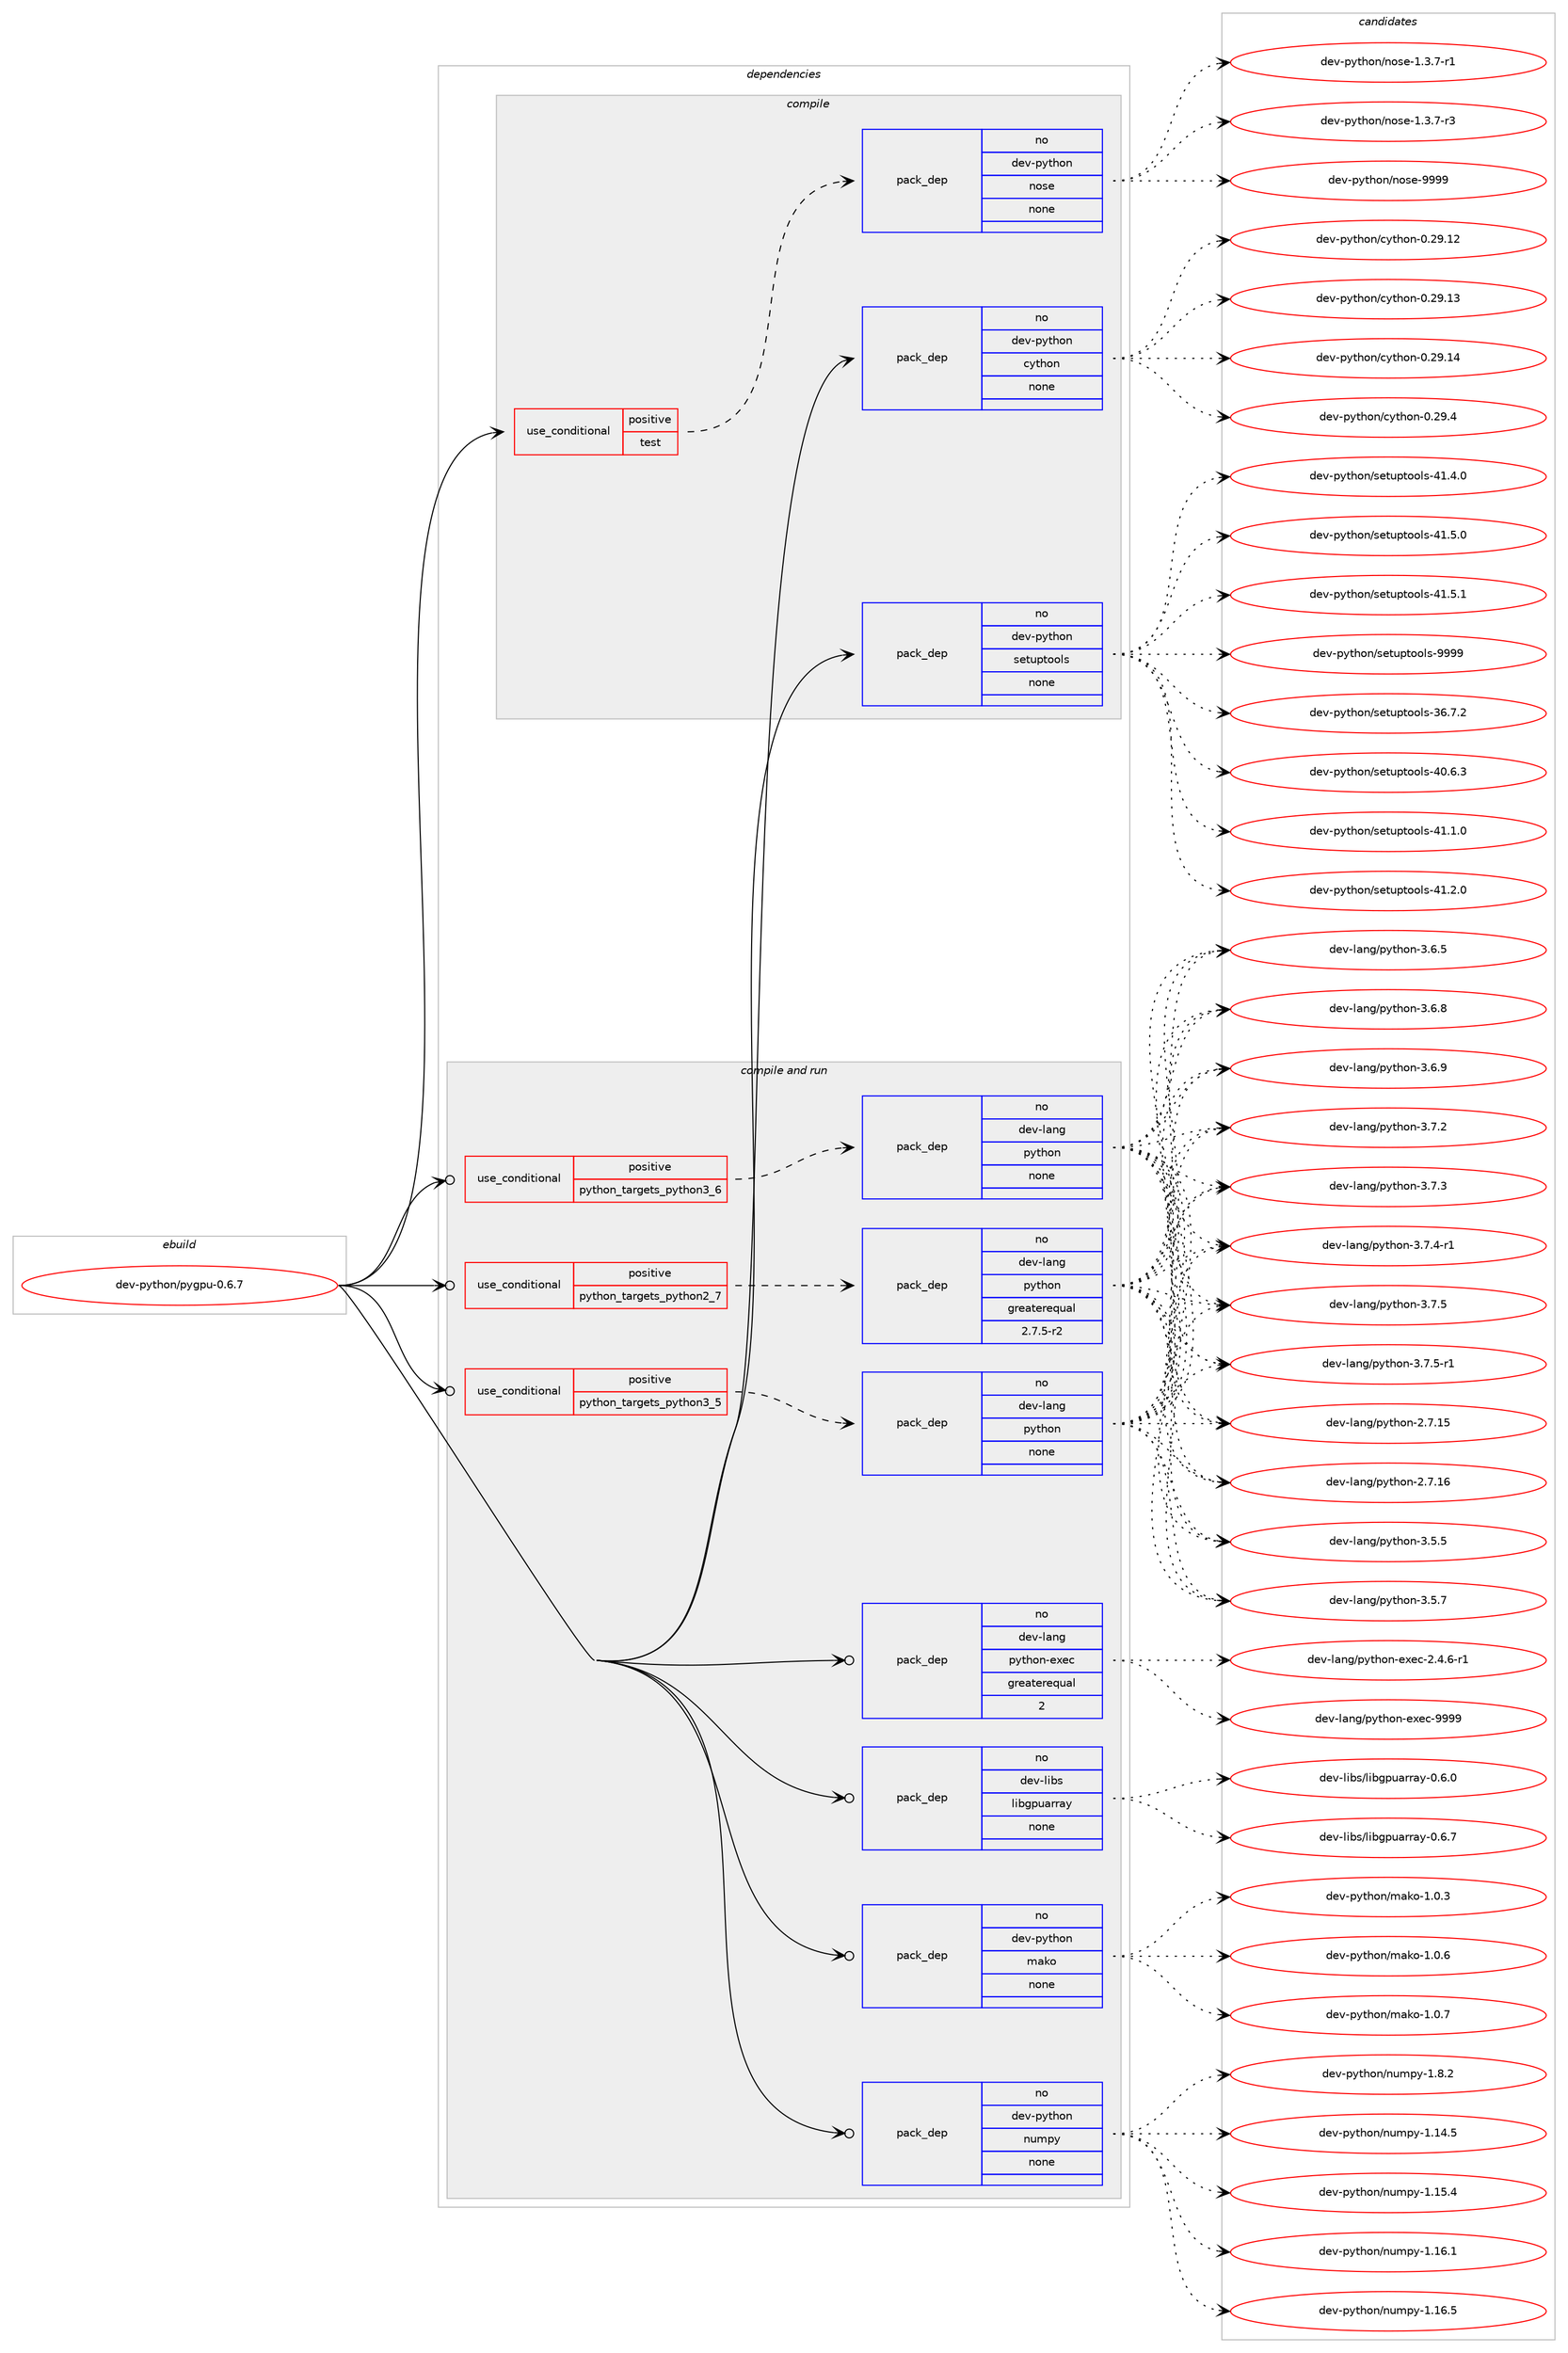 digraph prolog {

# *************
# Graph options
# *************

newrank=true;
concentrate=true;
compound=true;
graph [rankdir=LR,fontname=Helvetica,fontsize=10,ranksep=1.5];#, ranksep=2.5, nodesep=0.2];
edge  [arrowhead=vee];
node  [fontname=Helvetica,fontsize=10];

# **********
# The ebuild
# **********

subgraph cluster_leftcol {
color=gray;
rank=same;
label=<<i>ebuild</i>>;
id [label="dev-python/pygpu-0.6.7", color=red, width=4, href="../dev-python/pygpu-0.6.7.svg"];
}

# ****************
# The dependencies
# ****************

subgraph cluster_midcol {
color=gray;
label=<<i>dependencies</i>>;
subgraph cluster_compile {
fillcolor="#eeeeee";
style=filled;
label=<<i>compile</i>>;
subgraph cond146000 {
dependency626233 [label=<<TABLE BORDER="0" CELLBORDER="1" CELLSPACING="0" CELLPADDING="4"><TR><TD ROWSPAN="3" CELLPADDING="10">use_conditional</TD></TR><TR><TD>positive</TD></TR><TR><TD>test</TD></TR></TABLE>>, shape=none, color=red];
subgraph pack468388 {
dependency626234 [label=<<TABLE BORDER="0" CELLBORDER="1" CELLSPACING="0" CELLPADDING="4" WIDTH="220"><TR><TD ROWSPAN="6" CELLPADDING="30">pack_dep</TD></TR><TR><TD WIDTH="110">no</TD></TR><TR><TD>dev-python</TD></TR><TR><TD>nose</TD></TR><TR><TD>none</TD></TR><TR><TD></TD></TR></TABLE>>, shape=none, color=blue];
}
dependency626233:e -> dependency626234:w [weight=20,style="dashed",arrowhead="vee"];
}
id:e -> dependency626233:w [weight=20,style="solid",arrowhead="vee"];
subgraph pack468389 {
dependency626235 [label=<<TABLE BORDER="0" CELLBORDER="1" CELLSPACING="0" CELLPADDING="4" WIDTH="220"><TR><TD ROWSPAN="6" CELLPADDING="30">pack_dep</TD></TR><TR><TD WIDTH="110">no</TD></TR><TR><TD>dev-python</TD></TR><TR><TD>cython</TD></TR><TR><TD>none</TD></TR><TR><TD></TD></TR></TABLE>>, shape=none, color=blue];
}
id:e -> dependency626235:w [weight=20,style="solid",arrowhead="vee"];
subgraph pack468390 {
dependency626236 [label=<<TABLE BORDER="0" CELLBORDER="1" CELLSPACING="0" CELLPADDING="4" WIDTH="220"><TR><TD ROWSPAN="6" CELLPADDING="30">pack_dep</TD></TR><TR><TD WIDTH="110">no</TD></TR><TR><TD>dev-python</TD></TR><TR><TD>setuptools</TD></TR><TR><TD>none</TD></TR><TR><TD></TD></TR></TABLE>>, shape=none, color=blue];
}
id:e -> dependency626236:w [weight=20,style="solid",arrowhead="vee"];
}
subgraph cluster_compileandrun {
fillcolor="#eeeeee";
style=filled;
label=<<i>compile and run</i>>;
subgraph cond146001 {
dependency626237 [label=<<TABLE BORDER="0" CELLBORDER="1" CELLSPACING="0" CELLPADDING="4"><TR><TD ROWSPAN="3" CELLPADDING="10">use_conditional</TD></TR><TR><TD>positive</TD></TR><TR><TD>python_targets_python2_7</TD></TR></TABLE>>, shape=none, color=red];
subgraph pack468391 {
dependency626238 [label=<<TABLE BORDER="0" CELLBORDER="1" CELLSPACING="0" CELLPADDING="4" WIDTH="220"><TR><TD ROWSPAN="6" CELLPADDING="30">pack_dep</TD></TR><TR><TD WIDTH="110">no</TD></TR><TR><TD>dev-lang</TD></TR><TR><TD>python</TD></TR><TR><TD>greaterequal</TD></TR><TR><TD>2.7.5-r2</TD></TR></TABLE>>, shape=none, color=blue];
}
dependency626237:e -> dependency626238:w [weight=20,style="dashed",arrowhead="vee"];
}
id:e -> dependency626237:w [weight=20,style="solid",arrowhead="odotvee"];
subgraph cond146002 {
dependency626239 [label=<<TABLE BORDER="0" CELLBORDER="1" CELLSPACING="0" CELLPADDING="4"><TR><TD ROWSPAN="3" CELLPADDING="10">use_conditional</TD></TR><TR><TD>positive</TD></TR><TR><TD>python_targets_python3_5</TD></TR></TABLE>>, shape=none, color=red];
subgraph pack468392 {
dependency626240 [label=<<TABLE BORDER="0" CELLBORDER="1" CELLSPACING="0" CELLPADDING="4" WIDTH="220"><TR><TD ROWSPAN="6" CELLPADDING="30">pack_dep</TD></TR><TR><TD WIDTH="110">no</TD></TR><TR><TD>dev-lang</TD></TR><TR><TD>python</TD></TR><TR><TD>none</TD></TR><TR><TD></TD></TR></TABLE>>, shape=none, color=blue];
}
dependency626239:e -> dependency626240:w [weight=20,style="dashed",arrowhead="vee"];
}
id:e -> dependency626239:w [weight=20,style="solid",arrowhead="odotvee"];
subgraph cond146003 {
dependency626241 [label=<<TABLE BORDER="0" CELLBORDER="1" CELLSPACING="0" CELLPADDING="4"><TR><TD ROWSPAN="3" CELLPADDING="10">use_conditional</TD></TR><TR><TD>positive</TD></TR><TR><TD>python_targets_python3_6</TD></TR></TABLE>>, shape=none, color=red];
subgraph pack468393 {
dependency626242 [label=<<TABLE BORDER="0" CELLBORDER="1" CELLSPACING="0" CELLPADDING="4" WIDTH="220"><TR><TD ROWSPAN="6" CELLPADDING="30">pack_dep</TD></TR><TR><TD WIDTH="110">no</TD></TR><TR><TD>dev-lang</TD></TR><TR><TD>python</TD></TR><TR><TD>none</TD></TR><TR><TD></TD></TR></TABLE>>, shape=none, color=blue];
}
dependency626241:e -> dependency626242:w [weight=20,style="dashed",arrowhead="vee"];
}
id:e -> dependency626241:w [weight=20,style="solid",arrowhead="odotvee"];
subgraph pack468394 {
dependency626243 [label=<<TABLE BORDER="0" CELLBORDER="1" CELLSPACING="0" CELLPADDING="4" WIDTH="220"><TR><TD ROWSPAN="6" CELLPADDING="30">pack_dep</TD></TR><TR><TD WIDTH="110">no</TD></TR><TR><TD>dev-lang</TD></TR><TR><TD>python-exec</TD></TR><TR><TD>greaterequal</TD></TR><TR><TD>2</TD></TR></TABLE>>, shape=none, color=blue];
}
id:e -> dependency626243:w [weight=20,style="solid",arrowhead="odotvee"];
subgraph pack468395 {
dependency626244 [label=<<TABLE BORDER="0" CELLBORDER="1" CELLSPACING="0" CELLPADDING="4" WIDTH="220"><TR><TD ROWSPAN="6" CELLPADDING="30">pack_dep</TD></TR><TR><TD WIDTH="110">no</TD></TR><TR><TD>dev-libs</TD></TR><TR><TD>libgpuarray</TD></TR><TR><TD>none</TD></TR><TR><TD></TD></TR></TABLE>>, shape=none, color=blue];
}
id:e -> dependency626244:w [weight=20,style="solid",arrowhead="odotvee"];
subgraph pack468396 {
dependency626245 [label=<<TABLE BORDER="0" CELLBORDER="1" CELLSPACING="0" CELLPADDING="4" WIDTH="220"><TR><TD ROWSPAN="6" CELLPADDING="30">pack_dep</TD></TR><TR><TD WIDTH="110">no</TD></TR><TR><TD>dev-python</TD></TR><TR><TD>mako</TD></TR><TR><TD>none</TD></TR><TR><TD></TD></TR></TABLE>>, shape=none, color=blue];
}
id:e -> dependency626245:w [weight=20,style="solid",arrowhead="odotvee"];
subgraph pack468397 {
dependency626246 [label=<<TABLE BORDER="0" CELLBORDER="1" CELLSPACING="0" CELLPADDING="4" WIDTH="220"><TR><TD ROWSPAN="6" CELLPADDING="30">pack_dep</TD></TR><TR><TD WIDTH="110">no</TD></TR><TR><TD>dev-python</TD></TR><TR><TD>numpy</TD></TR><TR><TD>none</TD></TR><TR><TD></TD></TR></TABLE>>, shape=none, color=blue];
}
id:e -> dependency626246:w [weight=20,style="solid",arrowhead="odotvee"];
}
subgraph cluster_run {
fillcolor="#eeeeee";
style=filled;
label=<<i>run</i>>;
}
}

# **************
# The candidates
# **************

subgraph cluster_choices {
rank=same;
color=gray;
label=<<i>candidates</i>>;

subgraph choice468388 {
color=black;
nodesep=1;
choice10010111845112121116104111110471101111151014549465146554511449 [label="dev-python/nose-1.3.7-r1", color=red, width=4,href="../dev-python/nose-1.3.7-r1.svg"];
choice10010111845112121116104111110471101111151014549465146554511451 [label="dev-python/nose-1.3.7-r3", color=red, width=4,href="../dev-python/nose-1.3.7-r3.svg"];
choice10010111845112121116104111110471101111151014557575757 [label="dev-python/nose-9999", color=red, width=4,href="../dev-python/nose-9999.svg"];
dependency626234:e -> choice10010111845112121116104111110471101111151014549465146554511449:w [style=dotted,weight="100"];
dependency626234:e -> choice10010111845112121116104111110471101111151014549465146554511451:w [style=dotted,weight="100"];
dependency626234:e -> choice10010111845112121116104111110471101111151014557575757:w [style=dotted,weight="100"];
}
subgraph choice468389 {
color=black;
nodesep=1;
choice1001011184511212111610411111047991211161041111104548465057464950 [label="dev-python/cython-0.29.12", color=red, width=4,href="../dev-python/cython-0.29.12.svg"];
choice1001011184511212111610411111047991211161041111104548465057464951 [label="dev-python/cython-0.29.13", color=red, width=4,href="../dev-python/cython-0.29.13.svg"];
choice1001011184511212111610411111047991211161041111104548465057464952 [label="dev-python/cython-0.29.14", color=red, width=4,href="../dev-python/cython-0.29.14.svg"];
choice10010111845112121116104111110479912111610411111045484650574652 [label="dev-python/cython-0.29.4", color=red, width=4,href="../dev-python/cython-0.29.4.svg"];
dependency626235:e -> choice1001011184511212111610411111047991211161041111104548465057464950:w [style=dotted,weight="100"];
dependency626235:e -> choice1001011184511212111610411111047991211161041111104548465057464951:w [style=dotted,weight="100"];
dependency626235:e -> choice1001011184511212111610411111047991211161041111104548465057464952:w [style=dotted,weight="100"];
dependency626235:e -> choice10010111845112121116104111110479912111610411111045484650574652:w [style=dotted,weight="100"];
}
subgraph choice468390 {
color=black;
nodesep=1;
choice100101118451121211161041111104711510111611711211611111110811545515446554650 [label="dev-python/setuptools-36.7.2", color=red, width=4,href="../dev-python/setuptools-36.7.2.svg"];
choice100101118451121211161041111104711510111611711211611111110811545524846544651 [label="dev-python/setuptools-40.6.3", color=red, width=4,href="../dev-python/setuptools-40.6.3.svg"];
choice100101118451121211161041111104711510111611711211611111110811545524946494648 [label="dev-python/setuptools-41.1.0", color=red, width=4,href="../dev-python/setuptools-41.1.0.svg"];
choice100101118451121211161041111104711510111611711211611111110811545524946504648 [label="dev-python/setuptools-41.2.0", color=red, width=4,href="../dev-python/setuptools-41.2.0.svg"];
choice100101118451121211161041111104711510111611711211611111110811545524946524648 [label="dev-python/setuptools-41.4.0", color=red, width=4,href="../dev-python/setuptools-41.4.0.svg"];
choice100101118451121211161041111104711510111611711211611111110811545524946534648 [label="dev-python/setuptools-41.5.0", color=red, width=4,href="../dev-python/setuptools-41.5.0.svg"];
choice100101118451121211161041111104711510111611711211611111110811545524946534649 [label="dev-python/setuptools-41.5.1", color=red, width=4,href="../dev-python/setuptools-41.5.1.svg"];
choice10010111845112121116104111110471151011161171121161111111081154557575757 [label="dev-python/setuptools-9999", color=red, width=4,href="../dev-python/setuptools-9999.svg"];
dependency626236:e -> choice100101118451121211161041111104711510111611711211611111110811545515446554650:w [style=dotted,weight="100"];
dependency626236:e -> choice100101118451121211161041111104711510111611711211611111110811545524846544651:w [style=dotted,weight="100"];
dependency626236:e -> choice100101118451121211161041111104711510111611711211611111110811545524946494648:w [style=dotted,weight="100"];
dependency626236:e -> choice100101118451121211161041111104711510111611711211611111110811545524946504648:w [style=dotted,weight="100"];
dependency626236:e -> choice100101118451121211161041111104711510111611711211611111110811545524946524648:w [style=dotted,weight="100"];
dependency626236:e -> choice100101118451121211161041111104711510111611711211611111110811545524946534648:w [style=dotted,weight="100"];
dependency626236:e -> choice100101118451121211161041111104711510111611711211611111110811545524946534649:w [style=dotted,weight="100"];
dependency626236:e -> choice10010111845112121116104111110471151011161171121161111111081154557575757:w [style=dotted,weight="100"];
}
subgraph choice468391 {
color=black;
nodesep=1;
choice10010111845108971101034711212111610411111045504655464953 [label="dev-lang/python-2.7.15", color=red, width=4,href="../dev-lang/python-2.7.15.svg"];
choice10010111845108971101034711212111610411111045504655464954 [label="dev-lang/python-2.7.16", color=red, width=4,href="../dev-lang/python-2.7.16.svg"];
choice100101118451089711010347112121116104111110455146534653 [label="dev-lang/python-3.5.5", color=red, width=4,href="../dev-lang/python-3.5.5.svg"];
choice100101118451089711010347112121116104111110455146534655 [label="dev-lang/python-3.5.7", color=red, width=4,href="../dev-lang/python-3.5.7.svg"];
choice100101118451089711010347112121116104111110455146544653 [label="dev-lang/python-3.6.5", color=red, width=4,href="../dev-lang/python-3.6.5.svg"];
choice100101118451089711010347112121116104111110455146544656 [label="dev-lang/python-3.6.8", color=red, width=4,href="../dev-lang/python-3.6.8.svg"];
choice100101118451089711010347112121116104111110455146544657 [label="dev-lang/python-3.6.9", color=red, width=4,href="../dev-lang/python-3.6.9.svg"];
choice100101118451089711010347112121116104111110455146554650 [label="dev-lang/python-3.7.2", color=red, width=4,href="../dev-lang/python-3.7.2.svg"];
choice100101118451089711010347112121116104111110455146554651 [label="dev-lang/python-3.7.3", color=red, width=4,href="../dev-lang/python-3.7.3.svg"];
choice1001011184510897110103471121211161041111104551465546524511449 [label="dev-lang/python-3.7.4-r1", color=red, width=4,href="../dev-lang/python-3.7.4-r1.svg"];
choice100101118451089711010347112121116104111110455146554653 [label="dev-lang/python-3.7.5", color=red, width=4,href="../dev-lang/python-3.7.5.svg"];
choice1001011184510897110103471121211161041111104551465546534511449 [label="dev-lang/python-3.7.5-r1", color=red, width=4,href="../dev-lang/python-3.7.5-r1.svg"];
dependency626238:e -> choice10010111845108971101034711212111610411111045504655464953:w [style=dotted,weight="100"];
dependency626238:e -> choice10010111845108971101034711212111610411111045504655464954:w [style=dotted,weight="100"];
dependency626238:e -> choice100101118451089711010347112121116104111110455146534653:w [style=dotted,weight="100"];
dependency626238:e -> choice100101118451089711010347112121116104111110455146534655:w [style=dotted,weight="100"];
dependency626238:e -> choice100101118451089711010347112121116104111110455146544653:w [style=dotted,weight="100"];
dependency626238:e -> choice100101118451089711010347112121116104111110455146544656:w [style=dotted,weight="100"];
dependency626238:e -> choice100101118451089711010347112121116104111110455146544657:w [style=dotted,weight="100"];
dependency626238:e -> choice100101118451089711010347112121116104111110455146554650:w [style=dotted,weight="100"];
dependency626238:e -> choice100101118451089711010347112121116104111110455146554651:w [style=dotted,weight="100"];
dependency626238:e -> choice1001011184510897110103471121211161041111104551465546524511449:w [style=dotted,weight="100"];
dependency626238:e -> choice100101118451089711010347112121116104111110455146554653:w [style=dotted,weight="100"];
dependency626238:e -> choice1001011184510897110103471121211161041111104551465546534511449:w [style=dotted,weight="100"];
}
subgraph choice468392 {
color=black;
nodesep=1;
choice10010111845108971101034711212111610411111045504655464953 [label="dev-lang/python-2.7.15", color=red, width=4,href="../dev-lang/python-2.7.15.svg"];
choice10010111845108971101034711212111610411111045504655464954 [label="dev-lang/python-2.7.16", color=red, width=4,href="../dev-lang/python-2.7.16.svg"];
choice100101118451089711010347112121116104111110455146534653 [label="dev-lang/python-3.5.5", color=red, width=4,href="../dev-lang/python-3.5.5.svg"];
choice100101118451089711010347112121116104111110455146534655 [label="dev-lang/python-3.5.7", color=red, width=4,href="../dev-lang/python-3.5.7.svg"];
choice100101118451089711010347112121116104111110455146544653 [label="dev-lang/python-3.6.5", color=red, width=4,href="../dev-lang/python-3.6.5.svg"];
choice100101118451089711010347112121116104111110455146544656 [label="dev-lang/python-3.6.8", color=red, width=4,href="../dev-lang/python-3.6.8.svg"];
choice100101118451089711010347112121116104111110455146544657 [label="dev-lang/python-3.6.9", color=red, width=4,href="../dev-lang/python-3.6.9.svg"];
choice100101118451089711010347112121116104111110455146554650 [label="dev-lang/python-3.7.2", color=red, width=4,href="../dev-lang/python-3.7.2.svg"];
choice100101118451089711010347112121116104111110455146554651 [label="dev-lang/python-3.7.3", color=red, width=4,href="../dev-lang/python-3.7.3.svg"];
choice1001011184510897110103471121211161041111104551465546524511449 [label="dev-lang/python-3.7.4-r1", color=red, width=4,href="../dev-lang/python-3.7.4-r1.svg"];
choice100101118451089711010347112121116104111110455146554653 [label="dev-lang/python-3.7.5", color=red, width=4,href="../dev-lang/python-3.7.5.svg"];
choice1001011184510897110103471121211161041111104551465546534511449 [label="dev-lang/python-3.7.5-r1", color=red, width=4,href="../dev-lang/python-3.7.5-r1.svg"];
dependency626240:e -> choice10010111845108971101034711212111610411111045504655464953:w [style=dotted,weight="100"];
dependency626240:e -> choice10010111845108971101034711212111610411111045504655464954:w [style=dotted,weight="100"];
dependency626240:e -> choice100101118451089711010347112121116104111110455146534653:w [style=dotted,weight="100"];
dependency626240:e -> choice100101118451089711010347112121116104111110455146534655:w [style=dotted,weight="100"];
dependency626240:e -> choice100101118451089711010347112121116104111110455146544653:w [style=dotted,weight="100"];
dependency626240:e -> choice100101118451089711010347112121116104111110455146544656:w [style=dotted,weight="100"];
dependency626240:e -> choice100101118451089711010347112121116104111110455146544657:w [style=dotted,weight="100"];
dependency626240:e -> choice100101118451089711010347112121116104111110455146554650:w [style=dotted,weight="100"];
dependency626240:e -> choice100101118451089711010347112121116104111110455146554651:w [style=dotted,weight="100"];
dependency626240:e -> choice1001011184510897110103471121211161041111104551465546524511449:w [style=dotted,weight="100"];
dependency626240:e -> choice100101118451089711010347112121116104111110455146554653:w [style=dotted,weight="100"];
dependency626240:e -> choice1001011184510897110103471121211161041111104551465546534511449:w [style=dotted,weight="100"];
}
subgraph choice468393 {
color=black;
nodesep=1;
choice10010111845108971101034711212111610411111045504655464953 [label="dev-lang/python-2.7.15", color=red, width=4,href="../dev-lang/python-2.7.15.svg"];
choice10010111845108971101034711212111610411111045504655464954 [label="dev-lang/python-2.7.16", color=red, width=4,href="../dev-lang/python-2.7.16.svg"];
choice100101118451089711010347112121116104111110455146534653 [label="dev-lang/python-3.5.5", color=red, width=4,href="../dev-lang/python-3.5.5.svg"];
choice100101118451089711010347112121116104111110455146534655 [label="dev-lang/python-3.5.7", color=red, width=4,href="../dev-lang/python-3.5.7.svg"];
choice100101118451089711010347112121116104111110455146544653 [label="dev-lang/python-3.6.5", color=red, width=4,href="../dev-lang/python-3.6.5.svg"];
choice100101118451089711010347112121116104111110455146544656 [label="dev-lang/python-3.6.8", color=red, width=4,href="../dev-lang/python-3.6.8.svg"];
choice100101118451089711010347112121116104111110455146544657 [label="dev-lang/python-3.6.9", color=red, width=4,href="../dev-lang/python-3.6.9.svg"];
choice100101118451089711010347112121116104111110455146554650 [label="dev-lang/python-3.7.2", color=red, width=4,href="../dev-lang/python-3.7.2.svg"];
choice100101118451089711010347112121116104111110455146554651 [label="dev-lang/python-3.7.3", color=red, width=4,href="../dev-lang/python-3.7.3.svg"];
choice1001011184510897110103471121211161041111104551465546524511449 [label="dev-lang/python-3.7.4-r1", color=red, width=4,href="../dev-lang/python-3.7.4-r1.svg"];
choice100101118451089711010347112121116104111110455146554653 [label="dev-lang/python-3.7.5", color=red, width=4,href="../dev-lang/python-3.7.5.svg"];
choice1001011184510897110103471121211161041111104551465546534511449 [label="dev-lang/python-3.7.5-r1", color=red, width=4,href="../dev-lang/python-3.7.5-r1.svg"];
dependency626242:e -> choice10010111845108971101034711212111610411111045504655464953:w [style=dotted,weight="100"];
dependency626242:e -> choice10010111845108971101034711212111610411111045504655464954:w [style=dotted,weight="100"];
dependency626242:e -> choice100101118451089711010347112121116104111110455146534653:w [style=dotted,weight="100"];
dependency626242:e -> choice100101118451089711010347112121116104111110455146534655:w [style=dotted,weight="100"];
dependency626242:e -> choice100101118451089711010347112121116104111110455146544653:w [style=dotted,weight="100"];
dependency626242:e -> choice100101118451089711010347112121116104111110455146544656:w [style=dotted,weight="100"];
dependency626242:e -> choice100101118451089711010347112121116104111110455146544657:w [style=dotted,weight="100"];
dependency626242:e -> choice100101118451089711010347112121116104111110455146554650:w [style=dotted,weight="100"];
dependency626242:e -> choice100101118451089711010347112121116104111110455146554651:w [style=dotted,weight="100"];
dependency626242:e -> choice1001011184510897110103471121211161041111104551465546524511449:w [style=dotted,weight="100"];
dependency626242:e -> choice100101118451089711010347112121116104111110455146554653:w [style=dotted,weight="100"];
dependency626242:e -> choice1001011184510897110103471121211161041111104551465546534511449:w [style=dotted,weight="100"];
}
subgraph choice468394 {
color=black;
nodesep=1;
choice10010111845108971101034711212111610411111045101120101994550465246544511449 [label="dev-lang/python-exec-2.4.6-r1", color=red, width=4,href="../dev-lang/python-exec-2.4.6-r1.svg"];
choice10010111845108971101034711212111610411111045101120101994557575757 [label="dev-lang/python-exec-9999", color=red, width=4,href="../dev-lang/python-exec-9999.svg"];
dependency626243:e -> choice10010111845108971101034711212111610411111045101120101994550465246544511449:w [style=dotted,weight="100"];
dependency626243:e -> choice10010111845108971101034711212111610411111045101120101994557575757:w [style=dotted,weight="100"];
}
subgraph choice468395 {
color=black;
nodesep=1;
choice100101118451081059811547108105981031121179711411497121454846544648 [label="dev-libs/libgpuarray-0.6.0", color=red, width=4,href="../dev-libs/libgpuarray-0.6.0.svg"];
choice100101118451081059811547108105981031121179711411497121454846544655 [label="dev-libs/libgpuarray-0.6.7", color=red, width=4,href="../dev-libs/libgpuarray-0.6.7.svg"];
dependency626244:e -> choice100101118451081059811547108105981031121179711411497121454846544648:w [style=dotted,weight="100"];
dependency626244:e -> choice100101118451081059811547108105981031121179711411497121454846544655:w [style=dotted,weight="100"];
}
subgraph choice468396 {
color=black;
nodesep=1;
choice100101118451121211161041111104710997107111454946484651 [label="dev-python/mako-1.0.3", color=red, width=4,href="../dev-python/mako-1.0.3.svg"];
choice100101118451121211161041111104710997107111454946484654 [label="dev-python/mako-1.0.6", color=red, width=4,href="../dev-python/mako-1.0.6.svg"];
choice100101118451121211161041111104710997107111454946484655 [label="dev-python/mako-1.0.7", color=red, width=4,href="../dev-python/mako-1.0.7.svg"];
dependency626245:e -> choice100101118451121211161041111104710997107111454946484651:w [style=dotted,weight="100"];
dependency626245:e -> choice100101118451121211161041111104710997107111454946484654:w [style=dotted,weight="100"];
dependency626245:e -> choice100101118451121211161041111104710997107111454946484655:w [style=dotted,weight="100"];
}
subgraph choice468397 {
color=black;
nodesep=1;
choice100101118451121211161041111104711011710911212145494649524653 [label="dev-python/numpy-1.14.5", color=red, width=4,href="../dev-python/numpy-1.14.5.svg"];
choice100101118451121211161041111104711011710911212145494649534652 [label="dev-python/numpy-1.15.4", color=red, width=4,href="../dev-python/numpy-1.15.4.svg"];
choice100101118451121211161041111104711011710911212145494649544649 [label="dev-python/numpy-1.16.1", color=red, width=4,href="../dev-python/numpy-1.16.1.svg"];
choice100101118451121211161041111104711011710911212145494649544653 [label="dev-python/numpy-1.16.5", color=red, width=4,href="../dev-python/numpy-1.16.5.svg"];
choice1001011184511212111610411111047110117109112121454946564650 [label="dev-python/numpy-1.8.2", color=red, width=4,href="../dev-python/numpy-1.8.2.svg"];
dependency626246:e -> choice100101118451121211161041111104711011710911212145494649524653:w [style=dotted,weight="100"];
dependency626246:e -> choice100101118451121211161041111104711011710911212145494649534652:w [style=dotted,weight="100"];
dependency626246:e -> choice100101118451121211161041111104711011710911212145494649544649:w [style=dotted,weight="100"];
dependency626246:e -> choice100101118451121211161041111104711011710911212145494649544653:w [style=dotted,weight="100"];
dependency626246:e -> choice1001011184511212111610411111047110117109112121454946564650:w [style=dotted,weight="100"];
}
}

}
